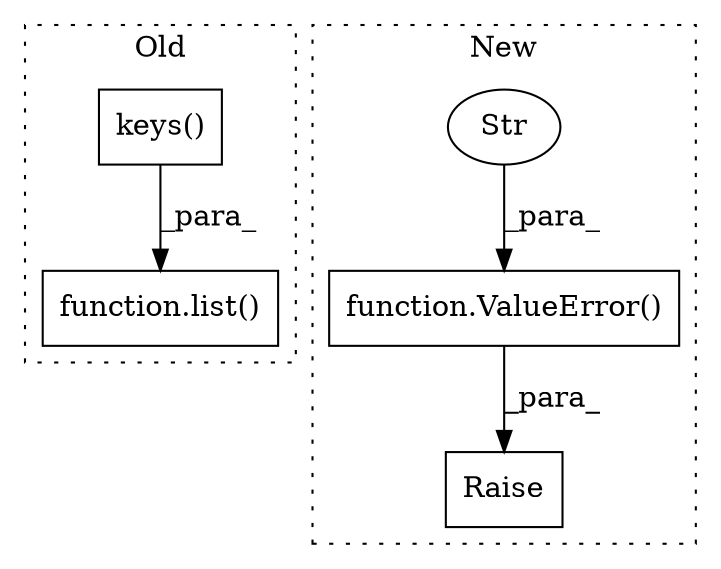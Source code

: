 digraph G {
subgraph cluster0 {
1 [label="keys()" a="75" s="5141" l="21" shape="box"];
5 [label="function.list()" a="75" s="5136,5162" l="5,1" shape="box"];
label = "Old";
style="dotted";
}
subgraph cluster1 {
2 [label="function.ValueError()" a="75" s="5414,5561" l="11,1" shape="box"];
3 [label="Raise" a="91" s="5408" l="6" shape="box"];
4 [label="Str" a="66" s="5425" l="136" shape="ellipse"];
label = "New";
style="dotted";
}
1 -> 5 [label="_para_"];
2 -> 3 [label="_para_"];
4 -> 2 [label="_para_"];
}